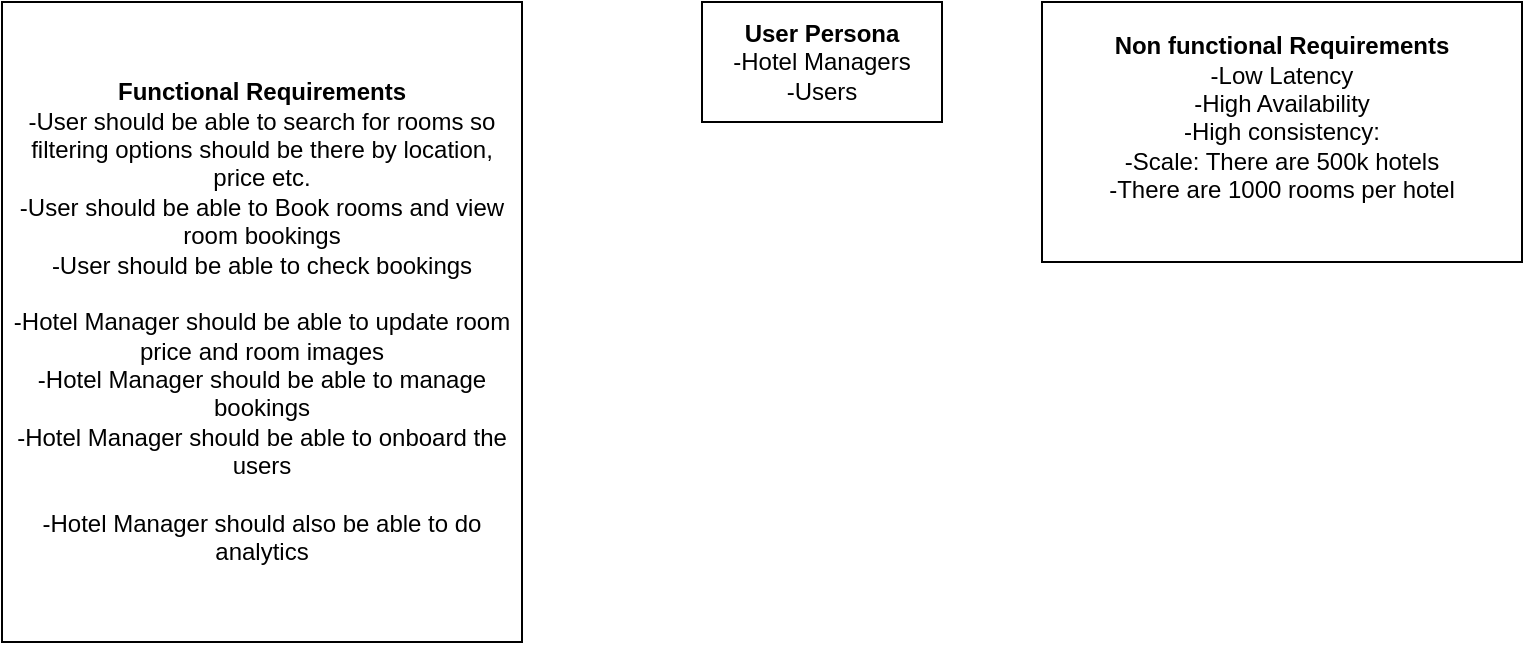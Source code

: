 <mxfile version="28.0.7">
  <diagram name="Page-1" id="xR8cId3RfPcgNPsCcaaC">
    <mxGraphModel dx="1245" dy="891" grid="1" gridSize="10" guides="1" tooltips="1" connect="1" arrows="1" fold="1" page="0" pageScale="1" pageWidth="850" pageHeight="1100" math="0" shadow="0">
      <root>
        <mxCell id="0" />
        <mxCell id="1" parent="0" />
        <mxCell id="cFwZTcnUXvjwuw0aLBm1-1" value="&lt;b&gt;User Persona&lt;/b&gt;&lt;div&gt;-Hotel Managers&lt;/div&gt;&lt;div&gt;-Users&lt;/div&gt;" style="rounded=0;whiteSpace=wrap;html=1;" vertex="1" parent="1">
          <mxGeometry x="390" y="-40" width="120" height="60" as="geometry" />
        </mxCell>
        <mxCell id="cFwZTcnUXvjwuw0aLBm1-3" value="Functional Requirements&lt;div&gt;&lt;span style=&quot;font-weight: normal;&quot;&gt;-User should be able to search for rooms so filtering options should be there by location, price etc.&lt;/span&gt;&lt;/div&gt;&lt;div&gt;&lt;span style=&quot;font-weight: normal;&quot;&gt;-User should be able to Book rooms and view room bookings&lt;/span&gt;&lt;/div&gt;&lt;div&gt;&lt;span style=&quot;font-weight: normal;&quot;&gt;-User should be able to check bookings&lt;/span&gt;&lt;/div&gt;&lt;div&gt;&lt;span style=&quot;font-weight: normal;&quot;&gt;&lt;br&gt;&lt;/span&gt;&lt;/div&gt;&lt;div&gt;&lt;span style=&quot;font-weight: normal;&quot;&gt;-Hotel Manager should be able to update room price and room images&lt;/span&gt;&lt;/div&gt;&lt;div&gt;&lt;span style=&quot;font-weight: normal;&quot;&gt;-Hotel Manager should be able to manage bookings&lt;/span&gt;&lt;/div&gt;&lt;div&gt;&lt;span style=&quot;font-weight: normal;&quot;&gt;-Hotel Manager should be able to onboard the users&lt;/span&gt;&lt;/div&gt;&lt;div&gt;&lt;span style=&quot;font-weight: normal;&quot;&gt;&lt;br&gt;&lt;/span&gt;&lt;/div&gt;&lt;div&gt;&lt;span style=&quot;font-weight: normal;&quot;&gt;-Hotel Manager should also be able to do analytics&lt;/span&gt;&lt;/div&gt;" style="rounded=0;whiteSpace=wrap;html=1;fontStyle=1" vertex="1" parent="1">
          <mxGeometry x="40" y="-40" width="260" height="320" as="geometry" />
        </mxCell>
        <mxCell id="cFwZTcnUXvjwuw0aLBm1-4" value="&lt;b&gt;Non functional Requirements&lt;/b&gt;&lt;div&gt;-Low Latency&lt;/div&gt;&lt;div&gt;-High Availability&lt;/div&gt;&lt;div&gt;-High consistency:&lt;/div&gt;&lt;div&gt;-Scale: There are 500k hotels&lt;/div&gt;&lt;div&gt;-There are 1000 rooms per hotel&lt;/div&gt;&lt;div&gt;&lt;br&gt;&lt;/div&gt;" style="rounded=0;whiteSpace=wrap;html=1;fontStyle=0" vertex="1" parent="1">
          <mxGeometry x="560" y="-40" width="240" height="130" as="geometry" />
        </mxCell>
      </root>
    </mxGraphModel>
  </diagram>
</mxfile>

